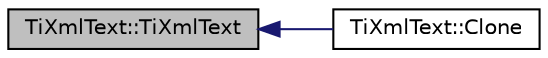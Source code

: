 digraph "TiXmlText::TiXmlText"
{
  edge [fontname="Helvetica",fontsize="10",labelfontname="Helvetica",labelfontsize="10"];
  node [fontname="Helvetica",fontsize="10",shape=record];
  rankdir="LR";
  Node1 [label="TiXmlText::TiXmlText",height=0.2,width=0.4,color="black", fillcolor="grey75", style="filled" fontcolor="black"];
  Node1 -> Node2 [dir="back",color="midnightblue",fontsize="10",style="solid",fontname="Helvetica"];
  Node2 [label="TiXmlText::Clone",height=0.2,width=0.4,color="black", fillcolor="white", style="filled",URL="$class_ti_xml_text.html#adde1869dfb029be50713fbfd8ce4d21f",tooltip="[internal use] Creates a new Element and returns it. "];
}
